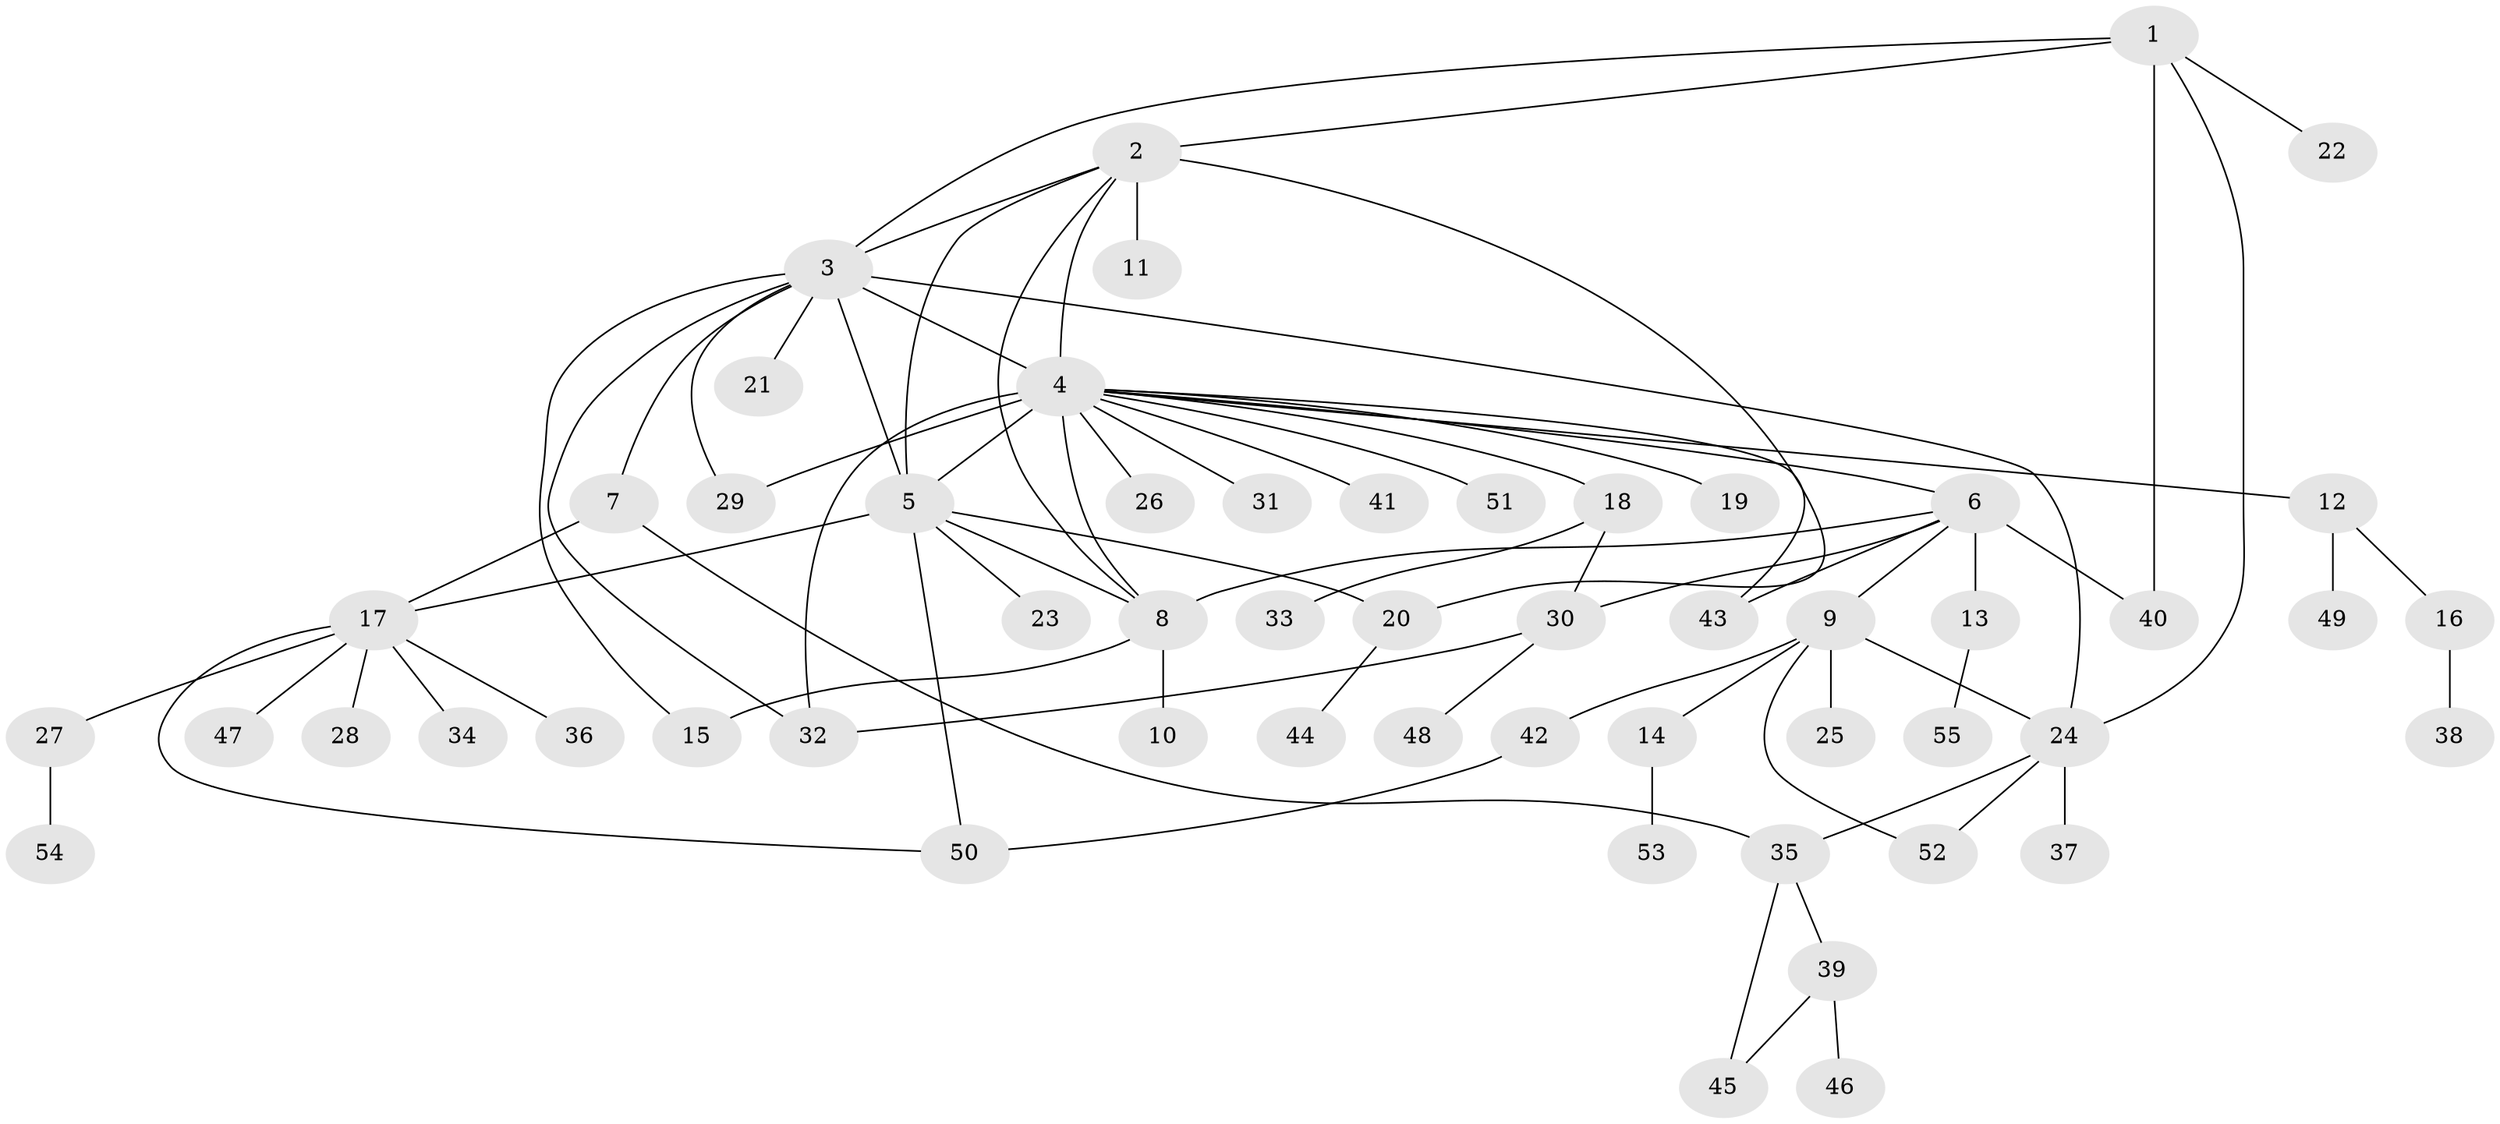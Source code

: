 // original degree distribution, {7: 0.007352941176470588, 1: 0.5441176470588235, 11: 0.007352941176470588, 18: 0.007352941176470588, 42: 0.007352941176470588, 3: 0.09558823529411764, 12: 0.007352941176470588, 2: 0.2426470588235294, 8: 0.007352941176470588, 10: 0.014705882352941176, 4: 0.03676470588235294, 5: 0.022058823529411766}
// Generated by graph-tools (version 1.1) at 2025/50/03/04/25 22:50:37]
// undirected, 55 vertices, 77 edges
graph export_dot {
  node [color=gray90,style=filled];
  1;
  2;
  3;
  4;
  5;
  6;
  7;
  8;
  9;
  10;
  11;
  12;
  13;
  14;
  15;
  16;
  17;
  18;
  19;
  20;
  21;
  22;
  23;
  24;
  25;
  26;
  27;
  28;
  29;
  30;
  31;
  32;
  33;
  34;
  35;
  36;
  37;
  38;
  39;
  40;
  41;
  42;
  43;
  44;
  45;
  46;
  47;
  48;
  49;
  50;
  51;
  52;
  53;
  54;
  55;
  1 -- 2 [weight=1.0];
  1 -- 3 [weight=1.0];
  1 -- 22 [weight=1.0];
  1 -- 24 [weight=1.0];
  1 -- 40 [weight=2.0];
  2 -- 3 [weight=1.0];
  2 -- 4 [weight=1.0];
  2 -- 5 [weight=1.0];
  2 -- 8 [weight=1.0];
  2 -- 11 [weight=4.0];
  2 -- 20 [weight=1.0];
  3 -- 4 [weight=1.0];
  3 -- 5 [weight=1.0];
  3 -- 7 [weight=1.0];
  3 -- 15 [weight=1.0];
  3 -- 21 [weight=1.0];
  3 -- 24 [weight=7.0];
  3 -- 29 [weight=1.0];
  3 -- 32 [weight=1.0];
  4 -- 5 [weight=21.0];
  4 -- 6 [weight=1.0];
  4 -- 8 [weight=1.0];
  4 -- 12 [weight=1.0];
  4 -- 18 [weight=1.0];
  4 -- 19 [weight=1.0];
  4 -- 26 [weight=1.0];
  4 -- 29 [weight=1.0];
  4 -- 31 [weight=1.0];
  4 -- 32 [weight=3.0];
  4 -- 41 [weight=1.0];
  4 -- 43 [weight=1.0];
  4 -- 51 [weight=1.0];
  5 -- 8 [weight=1.0];
  5 -- 17 [weight=2.0];
  5 -- 20 [weight=1.0];
  5 -- 23 [weight=1.0];
  5 -- 50 [weight=1.0];
  6 -- 8 [weight=1.0];
  6 -- 9 [weight=1.0];
  6 -- 13 [weight=4.0];
  6 -- 30 [weight=1.0];
  6 -- 40 [weight=1.0];
  6 -- 43 [weight=1.0];
  7 -- 17 [weight=1.0];
  7 -- 35 [weight=1.0];
  8 -- 10 [weight=1.0];
  8 -- 15 [weight=2.0];
  9 -- 14 [weight=1.0];
  9 -- 24 [weight=1.0];
  9 -- 25 [weight=4.0];
  9 -- 42 [weight=1.0];
  9 -- 52 [weight=1.0];
  12 -- 16 [weight=1.0];
  12 -- 49 [weight=1.0];
  13 -- 55 [weight=1.0];
  14 -- 53 [weight=1.0];
  16 -- 38 [weight=2.0];
  17 -- 27 [weight=1.0];
  17 -- 28 [weight=1.0];
  17 -- 34 [weight=1.0];
  17 -- 36 [weight=1.0];
  17 -- 47 [weight=1.0];
  17 -- 50 [weight=1.0];
  18 -- 30 [weight=1.0];
  18 -- 33 [weight=1.0];
  20 -- 44 [weight=2.0];
  24 -- 35 [weight=1.0];
  24 -- 37 [weight=1.0];
  24 -- 52 [weight=1.0];
  27 -- 54 [weight=1.0];
  30 -- 32 [weight=1.0];
  30 -- 48 [weight=1.0];
  35 -- 39 [weight=1.0];
  35 -- 45 [weight=1.0];
  39 -- 45 [weight=1.0];
  39 -- 46 [weight=2.0];
  42 -- 50 [weight=1.0];
}
